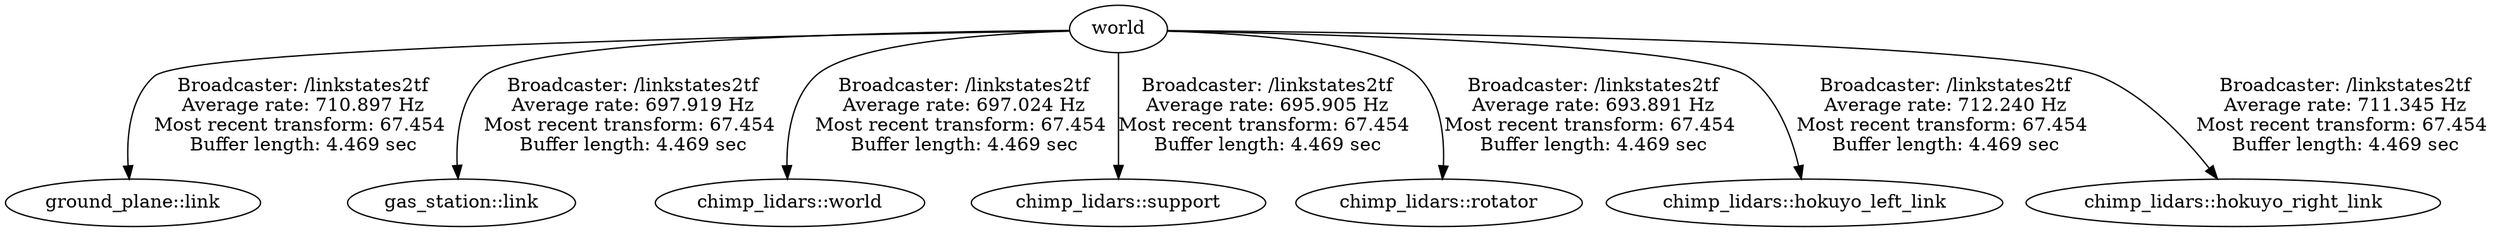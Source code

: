 digraph G {
"world" -> "ground_plane::link"[label="Broadcaster: /linkstates2tf\nAverage rate: 710.897 Hz\nMost recent transform: 67.454 \nBuffer length: 4.469 sec\n"];
"world" -> "gas_station::link"[label="Broadcaster: /linkstates2tf\nAverage rate: 697.919 Hz\nMost recent transform: 67.454 \nBuffer length: 4.469 sec\n"];
"world" -> "chimp_lidars::world"[label="Broadcaster: /linkstates2tf\nAverage rate: 697.024 Hz\nMost recent transform: 67.454 \nBuffer length: 4.469 sec\n"];
"world" -> "chimp_lidars::support"[label="Broadcaster: /linkstates2tf\nAverage rate: 695.905 Hz\nMost recent transform: 67.454 \nBuffer length: 4.469 sec\n"];
"world" -> "chimp_lidars::rotator"[label="Broadcaster: /linkstates2tf\nAverage rate: 693.891 Hz\nMost recent transform: 67.454 \nBuffer length: 4.469 sec\n"];
"world" -> "chimp_lidars::hokuyo_left_link"[label="Broadcaster: /linkstates2tf\nAverage rate: 712.240 Hz\nMost recent transform: 67.454 \nBuffer length: 4.469 sec\n"];
"world" -> "chimp_lidars::hokuyo_right_link"[label="Broadcaster: /linkstates2tf\nAverage rate: 711.345 Hz\nMost recent transform: 67.454 \nBuffer length: 4.469 sec\n"];
}